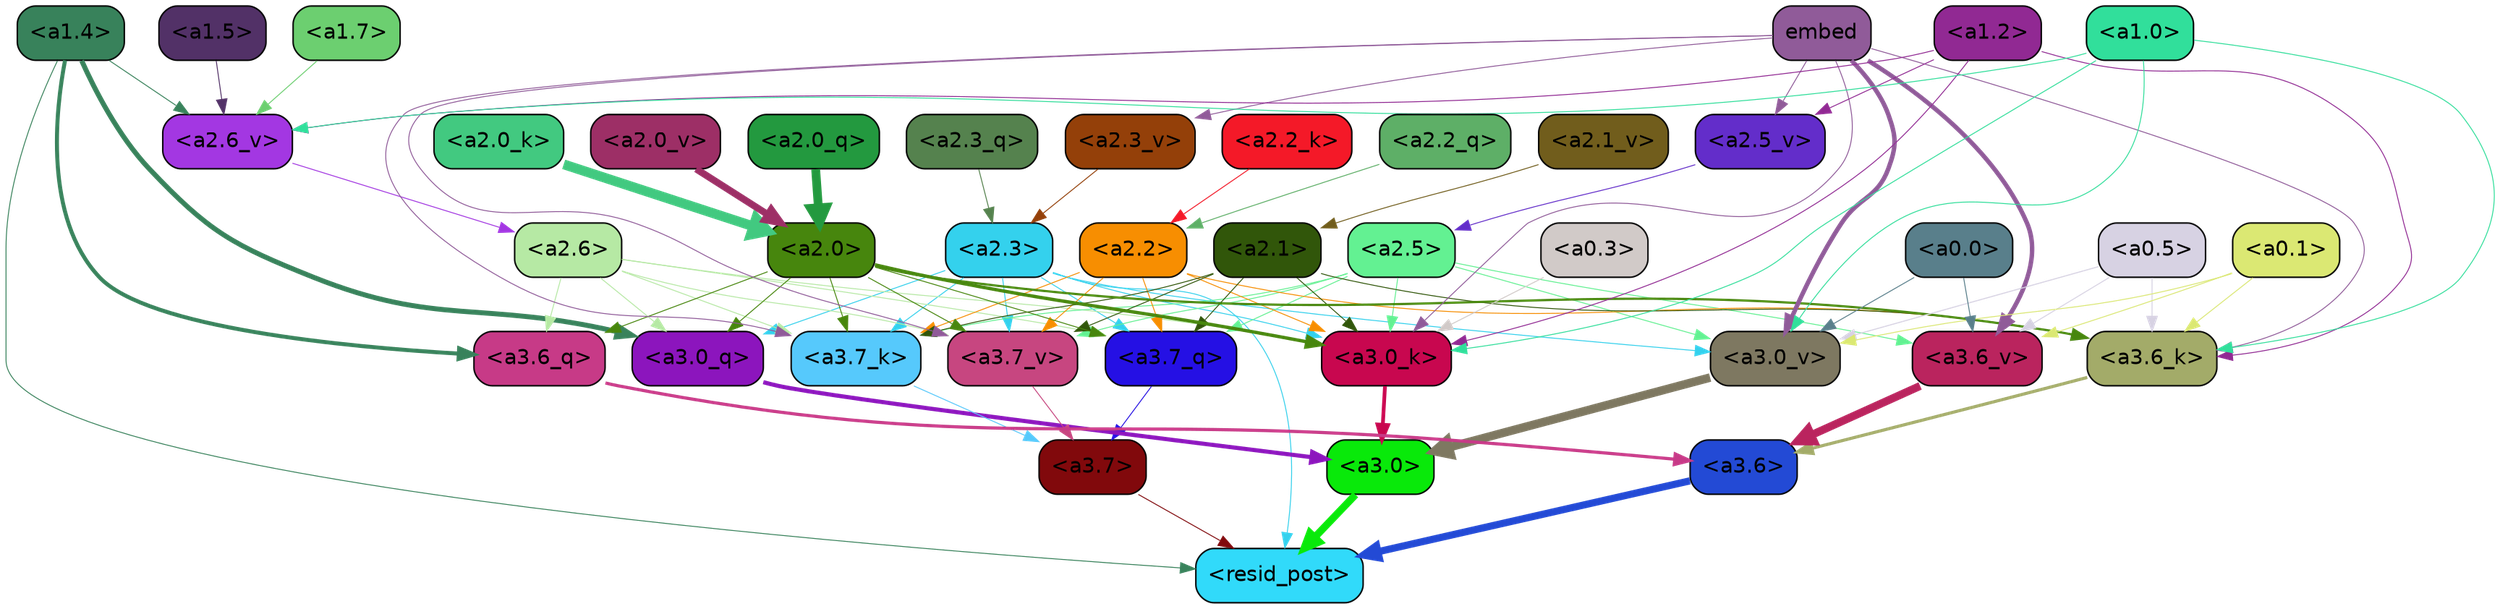 strict digraph "" {
	graph [bgcolor=transparent,
		layout=dot,
		overlap=false,
		splines=true
	];
	"<a3.7>"	[color=black,
		fillcolor="#81090c",
		fontname=Helvetica,
		shape=box,
		style="filled, rounded"];
	"<resid_post>"	[color=black,
		fillcolor="#31dafa",
		fontname=Helvetica,
		shape=box,
		style="filled, rounded"];
	"<a3.7>" -> "<resid_post>"	[color="#81090c",
		penwidth=0.6];
	"<a3.6>"	[color=black,
		fillcolor="#234ad5",
		fontname=Helvetica,
		shape=box,
		style="filled, rounded"];
	"<a3.6>" -> "<resid_post>"	[color="#234ad5",
		penwidth=4.751612067222595];
	"<a3.0>"	[color=black,
		fillcolor="#09e90a",
		fontname=Helvetica,
		shape=box,
		style="filled, rounded"];
	"<a3.0>" -> "<resid_post>"	[color="#09e90a",
		penwidth=4.884142994880676];
	"<a2.3>"	[color=black,
		fillcolor="#34d1ed",
		fontname=Helvetica,
		shape=box,
		style="filled, rounded"];
	"<a2.3>" -> "<resid_post>"	[color="#34d1ed",
		penwidth=0.6];
	"<a3.7_q>"	[color=black,
		fillcolor="#2510e4",
		fontname=Helvetica,
		shape=box,
		style="filled, rounded"];
	"<a2.3>" -> "<a3.7_q>"	[color="#34d1ed",
		penwidth=0.6];
	"<a3.0_q>"	[color=black,
		fillcolor="#8c15bd",
		fontname=Helvetica,
		shape=box,
		style="filled, rounded"];
	"<a2.3>" -> "<a3.0_q>"	[color="#34d1ed",
		penwidth=0.6];
	"<a3.7_k>"	[color=black,
		fillcolor="#56c9fc",
		fontname=Helvetica,
		shape=box,
		style="filled, rounded"];
	"<a2.3>" -> "<a3.7_k>"	[color="#34d1ed",
		penwidth=0.6];
	"<a3.0_k>"	[color=black,
		fillcolor="#c8074f",
		fontname=Helvetica,
		shape=box,
		style="filled, rounded"];
	"<a2.3>" -> "<a3.0_k>"	[color="#34d1ed",
		penwidth=0.6];
	"<a3.7_v>"	[color=black,
		fillcolor="#c74680",
		fontname=Helvetica,
		shape=box,
		style="filled, rounded"];
	"<a2.3>" -> "<a3.7_v>"	[color="#34d1ed",
		penwidth=0.6];
	"<a3.0_v>"	[color=black,
		fillcolor="#7e7861",
		fontname=Helvetica,
		shape=box,
		style="filled, rounded"];
	"<a2.3>" -> "<a3.0_v>"	[color="#34d1ed",
		penwidth=0.6];
	"<a1.4>"	[color=black,
		fillcolor="#38825b",
		fontname=Helvetica,
		shape=box,
		style="filled, rounded"];
	"<a1.4>" -> "<resid_post>"	[color="#38825b",
		penwidth=0.6];
	"<a3.6_q>"	[color=black,
		fillcolor="#c73a87",
		fontname=Helvetica,
		shape=box,
		style="filled, rounded"];
	"<a1.4>" -> "<a3.6_q>"	[color="#38825b",
		penwidth=2.6469622254371643];
	"<a1.4>" -> "<a3.0_q>"	[color="#38825b",
		penwidth=3.3040847778320312];
	"<a2.6_v>"	[color=black,
		fillcolor="#a337e2",
		fontname=Helvetica,
		shape=box,
		style="filled, rounded"];
	"<a1.4>" -> "<a2.6_v>"	[color="#38825b",
		penwidth=0.6];
	"<a3.7_q>" -> "<a3.7>"	[color="#2510e4",
		penwidth=0.6];
	"<a3.6_q>" -> "<a3.6>"	[color="#c73a87",
		penwidth=2.091020345687866];
	"<a3.0_q>" -> "<a3.0>"	[color="#8c15bd",
		penwidth=2.7421876192092896];
	"<a3.7_k>" -> "<a3.7>"	[color="#56c9fc",
		penwidth=0.6];
	"<a3.6_k>"	[color=black,
		fillcolor="#a3ab69",
		fontname=Helvetica,
		shape=box,
		style="filled, rounded"];
	"<a3.6_k>" -> "<a3.6>"	[color="#a3ab69",
		penwidth=2.048597991466522];
	"<a3.0_k>" -> "<a3.0>"	[color="#c8074f",
		penwidth=2.476402521133423];
	"<a3.7_v>" -> "<a3.7>"	[color="#c74680",
		penwidth=0.6];
	"<a3.6_v>"	[color=black,
		fillcolor="#ba245e",
		fontname=Helvetica,
		shape=box,
		style="filled, rounded"];
	"<a3.6_v>" -> "<a3.6>"	[color="#ba245e",
		penwidth=5.2550448179244995];
	"<a3.0_v>" -> "<a3.0>"	[color="#7e7861",
		penwidth=5.652270674705505];
	"<a2.6>"	[color=black,
		fillcolor="#b6e9a4",
		fontname=Helvetica,
		shape=box,
		style="filled, rounded"];
	"<a2.6>" -> "<a3.7_q>"	[color="#b6e9a4",
		penwidth=0.6];
	"<a2.6>" -> "<a3.6_q>"	[color="#b6e9a4",
		penwidth=0.6];
	"<a2.6>" -> "<a3.0_q>"	[color="#b6e9a4",
		penwidth=0.6];
	"<a2.6>" -> "<a3.7_k>"	[color="#b6e9a4",
		penwidth=0.6];
	"<a2.6>" -> "<a3.0_k>"	[color="#b6e9a4",
		penwidth=0.6];
	"<a2.6>" -> "<a3.7_v>"	[color="#b6e9a4",
		penwidth=0.6];
	"<a2.5>"	[color=black,
		fillcolor="#63f192",
		fontname=Helvetica,
		shape=box,
		style="filled, rounded"];
	"<a2.5>" -> "<a3.7_q>"	[color="#63f192",
		penwidth=0.6];
	"<a2.5>" -> "<a3.7_k>"	[color="#63f192",
		penwidth=0.6];
	"<a2.5>" -> "<a3.0_k>"	[color="#63f192",
		penwidth=0.6];
	"<a2.5>" -> "<a3.7_v>"	[color="#63f192",
		penwidth=0.6];
	"<a2.5>" -> "<a3.6_v>"	[color="#63f192",
		penwidth=0.6];
	"<a2.5>" -> "<a3.0_v>"	[color="#63f192",
		penwidth=0.6];
	"<a2.2>"	[color=black,
		fillcolor="#f78e01",
		fontname=Helvetica,
		shape=box,
		style="filled, rounded"];
	"<a2.2>" -> "<a3.7_q>"	[color="#f78e01",
		penwidth=0.6];
	"<a2.2>" -> "<a3.7_k>"	[color="#f78e01",
		penwidth=0.6];
	"<a2.2>" -> "<a3.6_k>"	[color="#f78e01",
		penwidth=0.6];
	"<a2.2>" -> "<a3.0_k>"	[color="#f78e01",
		penwidth=0.6];
	"<a2.2>" -> "<a3.7_v>"	[color="#f78e01",
		penwidth=0.6];
	"<a2.1>"	[color=black,
		fillcolor="#31560a",
		fontname=Helvetica,
		shape=box,
		style="filled, rounded"];
	"<a2.1>" -> "<a3.7_q>"	[color="#31560a",
		penwidth=0.6];
	"<a2.1>" -> "<a3.7_k>"	[color="#31560a",
		penwidth=0.6];
	"<a2.1>" -> "<a3.6_k>"	[color="#31560a",
		penwidth=0.6];
	"<a2.1>" -> "<a3.0_k>"	[color="#31560a",
		penwidth=0.6];
	"<a2.1>" -> "<a3.7_v>"	[color="#31560a",
		penwidth=0.6];
	"<a2.0>"	[color=black,
		fillcolor="#47860d",
		fontname=Helvetica,
		shape=box,
		style="filled, rounded"];
	"<a2.0>" -> "<a3.7_q>"	[color="#47860d",
		penwidth=0.6];
	"<a2.0>" -> "<a3.6_q>"	[color="#47860d",
		penwidth=0.6];
	"<a2.0>" -> "<a3.0_q>"	[color="#47860d",
		penwidth=0.6];
	"<a2.0>" -> "<a3.7_k>"	[color="#47860d",
		penwidth=0.6];
	"<a2.0>" -> "<a3.6_k>"	[color="#47860d",
		penwidth=1.4757367372512817];
	"<a2.0>" -> "<a3.0_k>"	[color="#47860d",
		penwidth=2.2137351036071777];
	"<a2.0>" -> "<a3.7_v>"	[color="#47860d",
		penwidth=0.6];
	embed	[color=black,
		fillcolor="#905b99",
		fontname=Helvetica,
		shape=box,
		style="filled, rounded"];
	embed -> "<a3.7_k>"	[color="#905b99",
		penwidth=0.6];
	embed -> "<a3.6_k>"	[color="#905b99",
		penwidth=0.6];
	embed -> "<a3.0_k>"	[color="#905b99",
		penwidth=0.6];
	embed -> "<a3.7_v>"	[color="#905b99",
		penwidth=0.6];
	embed -> "<a3.6_v>"	[color="#905b99",
		penwidth=2.9582033157348633];
	embed -> "<a3.0_v>"	[color="#905b99",
		penwidth=2.972973108291626];
	"<a2.5_v>"	[color=black,
		fillcolor="#632dca",
		fontname=Helvetica,
		shape=box,
		style="filled, rounded"];
	embed -> "<a2.5_v>"	[color="#905b99",
		penwidth=0.6];
	"<a2.3_v>"	[color=black,
		fillcolor="#944009",
		fontname=Helvetica,
		shape=box,
		style="filled, rounded"];
	embed -> "<a2.3_v>"	[color="#905b99",
		penwidth=0.6];
	"<a1.2>"	[color=black,
		fillcolor="#912993",
		fontname=Helvetica,
		shape=box,
		style="filled, rounded"];
	"<a1.2>" -> "<a3.6_k>"	[color="#912993",
		penwidth=0.6];
	"<a1.2>" -> "<a3.0_k>"	[color="#912993",
		penwidth=0.6];
	"<a1.2>" -> "<a2.6_v>"	[color="#912993",
		penwidth=0.6];
	"<a1.2>" -> "<a2.5_v>"	[color="#912993",
		penwidth=0.6];
	"<a1.0>"	[color=black,
		fillcolor="#31df9b",
		fontname=Helvetica,
		shape=box,
		style="filled, rounded"];
	"<a1.0>" -> "<a3.6_k>"	[color="#31df9b",
		penwidth=0.6];
	"<a1.0>" -> "<a3.0_k>"	[color="#31df9b",
		penwidth=0.6];
	"<a1.0>" -> "<a3.0_v>"	[color="#31df9b",
		penwidth=0.6];
	"<a1.0>" -> "<a2.6_v>"	[color="#31df9b",
		penwidth=0.6];
	"<a0.5>"	[color=black,
		fillcolor="#d7d2e3",
		fontname=Helvetica,
		shape=box,
		style="filled, rounded"];
	"<a0.5>" -> "<a3.6_k>"	[color="#d7d2e3",
		penwidth=0.6];
	"<a0.5>" -> "<a3.6_v>"	[color="#d7d2e3",
		penwidth=0.6];
	"<a0.5>" -> "<a3.0_v>"	[color="#d7d2e3",
		penwidth=0.6790935099124908];
	"<a0.1>"	[color=black,
		fillcolor="#dbe873",
		fontname=Helvetica,
		shape=box,
		style="filled, rounded"];
	"<a0.1>" -> "<a3.6_k>"	[color="#dbe873",
		penwidth=0.6];
	"<a0.1>" -> "<a3.6_v>"	[color="#dbe873",
		penwidth=0.6];
	"<a0.1>" -> "<a3.0_v>"	[color="#dbe873",
		penwidth=0.6];
	"<a0.3>"	[color=black,
		fillcolor="#d1cac8",
		fontname=Helvetica,
		shape=box,
		style="filled, rounded"];
	"<a0.3>" -> "<a3.0_k>"	[color="#d1cac8",
		penwidth=0.6];
	"<a0.0>"	[color=black,
		fillcolor="#597f8b",
		fontname=Helvetica,
		shape=box,
		style="filled, rounded"];
	"<a0.0>" -> "<a3.6_v>"	[color="#597f8b",
		penwidth=0.6];
	"<a0.0>" -> "<a3.0_v>"	[color="#597f8b",
		penwidth=0.6];
	"<a2.3_q>"	[color=black,
		fillcolor="#55824e",
		fontname=Helvetica,
		shape=box,
		style="filled, rounded"];
	"<a2.3_q>" -> "<a2.3>"	[color="#55824e",
		penwidth=0.6];
	"<a2.2_q>"	[color=black,
		fillcolor="#5eaf67",
		fontname=Helvetica,
		shape=box,
		style="filled, rounded"];
	"<a2.2_q>" -> "<a2.2>"	[color="#5eaf67",
		penwidth=0.6];
	"<a2.0_q>"	[color=black,
		fillcolor="#23993f",
		fontname=Helvetica,
		shape=box,
		style="filled, rounded"];
	"<a2.0_q>" -> "<a2.0>"	[color="#23993f",
		penwidth=5.819834470748901];
	"<a2.2_k>"	[color=black,
		fillcolor="#f41928",
		fontname=Helvetica,
		shape=box,
		style="filled, rounded"];
	"<a2.2_k>" -> "<a2.2>"	[color="#f41928",
		penwidth=0.6];
	"<a2.0_k>"	[color=black,
		fillcolor="#42c980",
		fontname=Helvetica,
		shape=box,
		style="filled, rounded"];
	"<a2.0_k>" -> "<a2.0>"	[color="#42c980",
		penwidth=6.470837593078613];
	"<a2.6_v>" -> "<a2.6>"	[color="#a337e2",
		penwidth=0.6];
	"<a2.5_v>" -> "<a2.5>"	[color="#632dca",
		penwidth=0.6];
	"<a2.3_v>" -> "<a2.3>"	[color="#944009",
		penwidth=0.6];
	"<a2.1_v>"	[color=black,
		fillcolor="#715d1c",
		fontname=Helvetica,
		shape=box,
		style="filled, rounded"];
	"<a2.1_v>" -> "<a2.1>"	[color="#715d1c",
		penwidth=0.6];
	"<a2.0_v>"	[color=black,
		fillcolor="#9d2f66",
		fontname=Helvetica,
		shape=box,
		style="filled, rounded"];
	"<a2.0_v>" -> "<a2.0>"	[color="#9d2f66",
		penwidth=4.5950857400894165];
	"<a1.7>"	[color=black,
		fillcolor="#6ccf70",
		fontname=Helvetica,
		shape=box,
		style="filled, rounded"];
	"<a1.7>" -> "<a2.6_v>"	[color="#6ccf70",
		penwidth=0.6];
	"<a1.5>"	[color=black,
		fillcolor="#523167",
		fontname=Helvetica,
		shape=box,
		style="filled, rounded"];
	"<a1.5>" -> "<a2.6_v>"	[color="#523167",
		penwidth=0.6];
}
